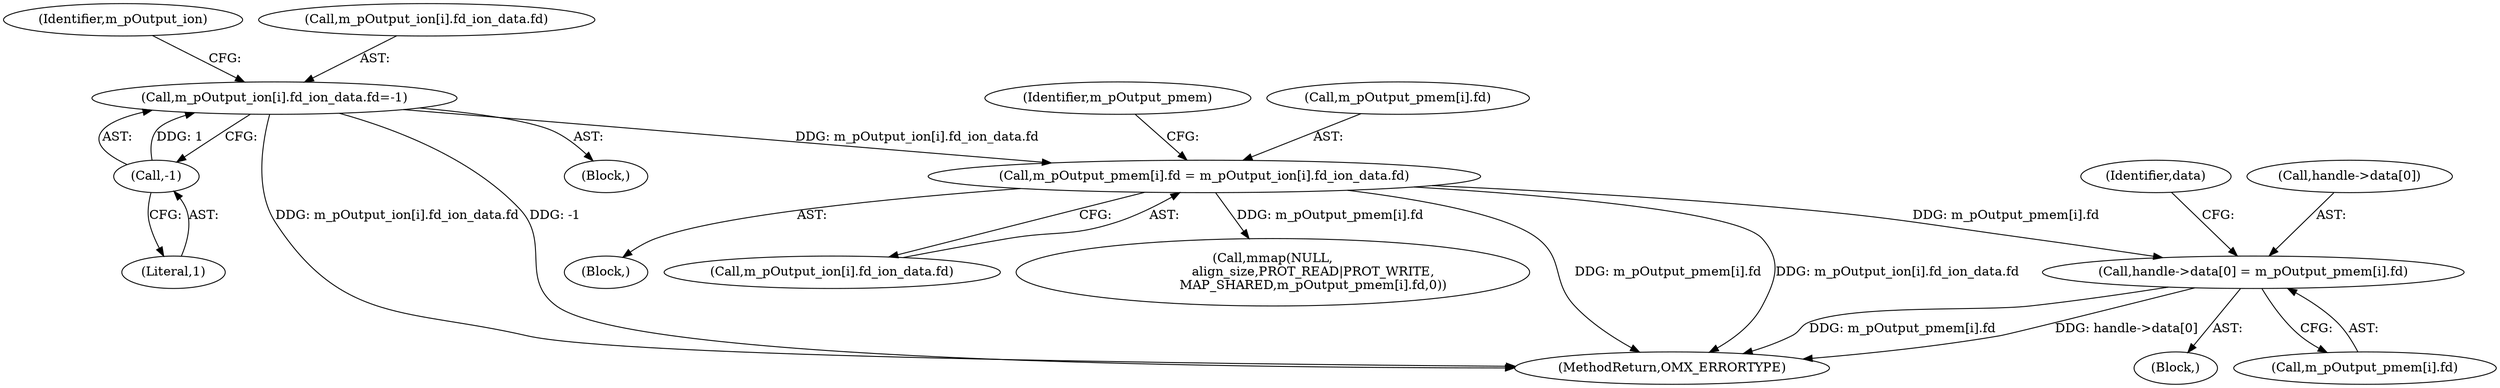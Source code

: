digraph "0_Android_7558d03e6498e970b761aa44fff6b2c659202d95_0@array" {
"1000543" [label="(Call,handle->data[0] = m_pOutput_pmem[i].fd)"];
"1000407" [label="(Call,m_pOutput_pmem[i].fd = m_pOutput_ion[i].fd_ion_data.fd)"];
"1000295" [label="(Call,m_pOutput_ion[i].fd_ion_data.fd=-1)"];
"1000303" [label="(Call,-1)"];
"1000423" [label="(Identifier,m_pOutput_pmem)"];
"1000303" [label="(Call,-1)"];
"1000408" [label="(Call,m_pOutput_pmem[i].fd)"];
"1000304" [label="(Literal,1)"];
"1000543" [label="(Call,handle->data[0] = m_pOutput_pmem[i].fd)"];
"1000413" [label="(Call,m_pOutput_ion[i].fd_ion_data.fd)"];
"1000455" [label="(Call,mmap(NULL,\n                    align_size,PROT_READ|PROT_WRITE,\n                    MAP_SHARED,m_pOutput_pmem[i].fd,0))"];
"1000500" [label="(Block,)"];
"1000309" [label="(Identifier,m_pOutput_ion)"];
"1000638" [label="(MethodReturn,OMX_ERRORTYPE)"];
"1000295" [label="(Call,m_pOutput_ion[i].fd_ion_data.fd=-1)"];
"1000296" [label="(Call,m_pOutput_ion[i].fd_ion_data.fd)"];
"1000549" [label="(Call,m_pOutput_pmem[i].fd)"];
"1000228" [label="(Block,)"];
"1000361" [label="(Block,)"];
"1000556" [label="(Identifier,data)"];
"1000407" [label="(Call,m_pOutput_pmem[i].fd = m_pOutput_ion[i].fd_ion_data.fd)"];
"1000544" [label="(Call,handle->data[0])"];
"1000543" -> "1000500"  [label="AST: "];
"1000543" -> "1000549"  [label="CFG: "];
"1000544" -> "1000543"  [label="AST: "];
"1000549" -> "1000543"  [label="AST: "];
"1000556" -> "1000543"  [label="CFG: "];
"1000543" -> "1000638"  [label="DDG: handle->data[0]"];
"1000543" -> "1000638"  [label="DDG: m_pOutput_pmem[i].fd"];
"1000407" -> "1000543"  [label="DDG: m_pOutput_pmem[i].fd"];
"1000407" -> "1000361"  [label="AST: "];
"1000407" -> "1000413"  [label="CFG: "];
"1000408" -> "1000407"  [label="AST: "];
"1000413" -> "1000407"  [label="AST: "];
"1000423" -> "1000407"  [label="CFG: "];
"1000407" -> "1000638"  [label="DDG: m_pOutput_pmem[i].fd"];
"1000407" -> "1000638"  [label="DDG: m_pOutput_ion[i].fd_ion_data.fd"];
"1000295" -> "1000407"  [label="DDG: m_pOutput_ion[i].fd_ion_data.fd"];
"1000407" -> "1000455"  [label="DDG: m_pOutput_pmem[i].fd"];
"1000295" -> "1000228"  [label="AST: "];
"1000295" -> "1000303"  [label="CFG: "];
"1000296" -> "1000295"  [label="AST: "];
"1000303" -> "1000295"  [label="AST: "];
"1000309" -> "1000295"  [label="CFG: "];
"1000295" -> "1000638"  [label="DDG: m_pOutput_ion[i].fd_ion_data.fd"];
"1000295" -> "1000638"  [label="DDG: -1"];
"1000303" -> "1000295"  [label="DDG: 1"];
"1000303" -> "1000304"  [label="CFG: "];
"1000304" -> "1000303"  [label="AST: "];
}
